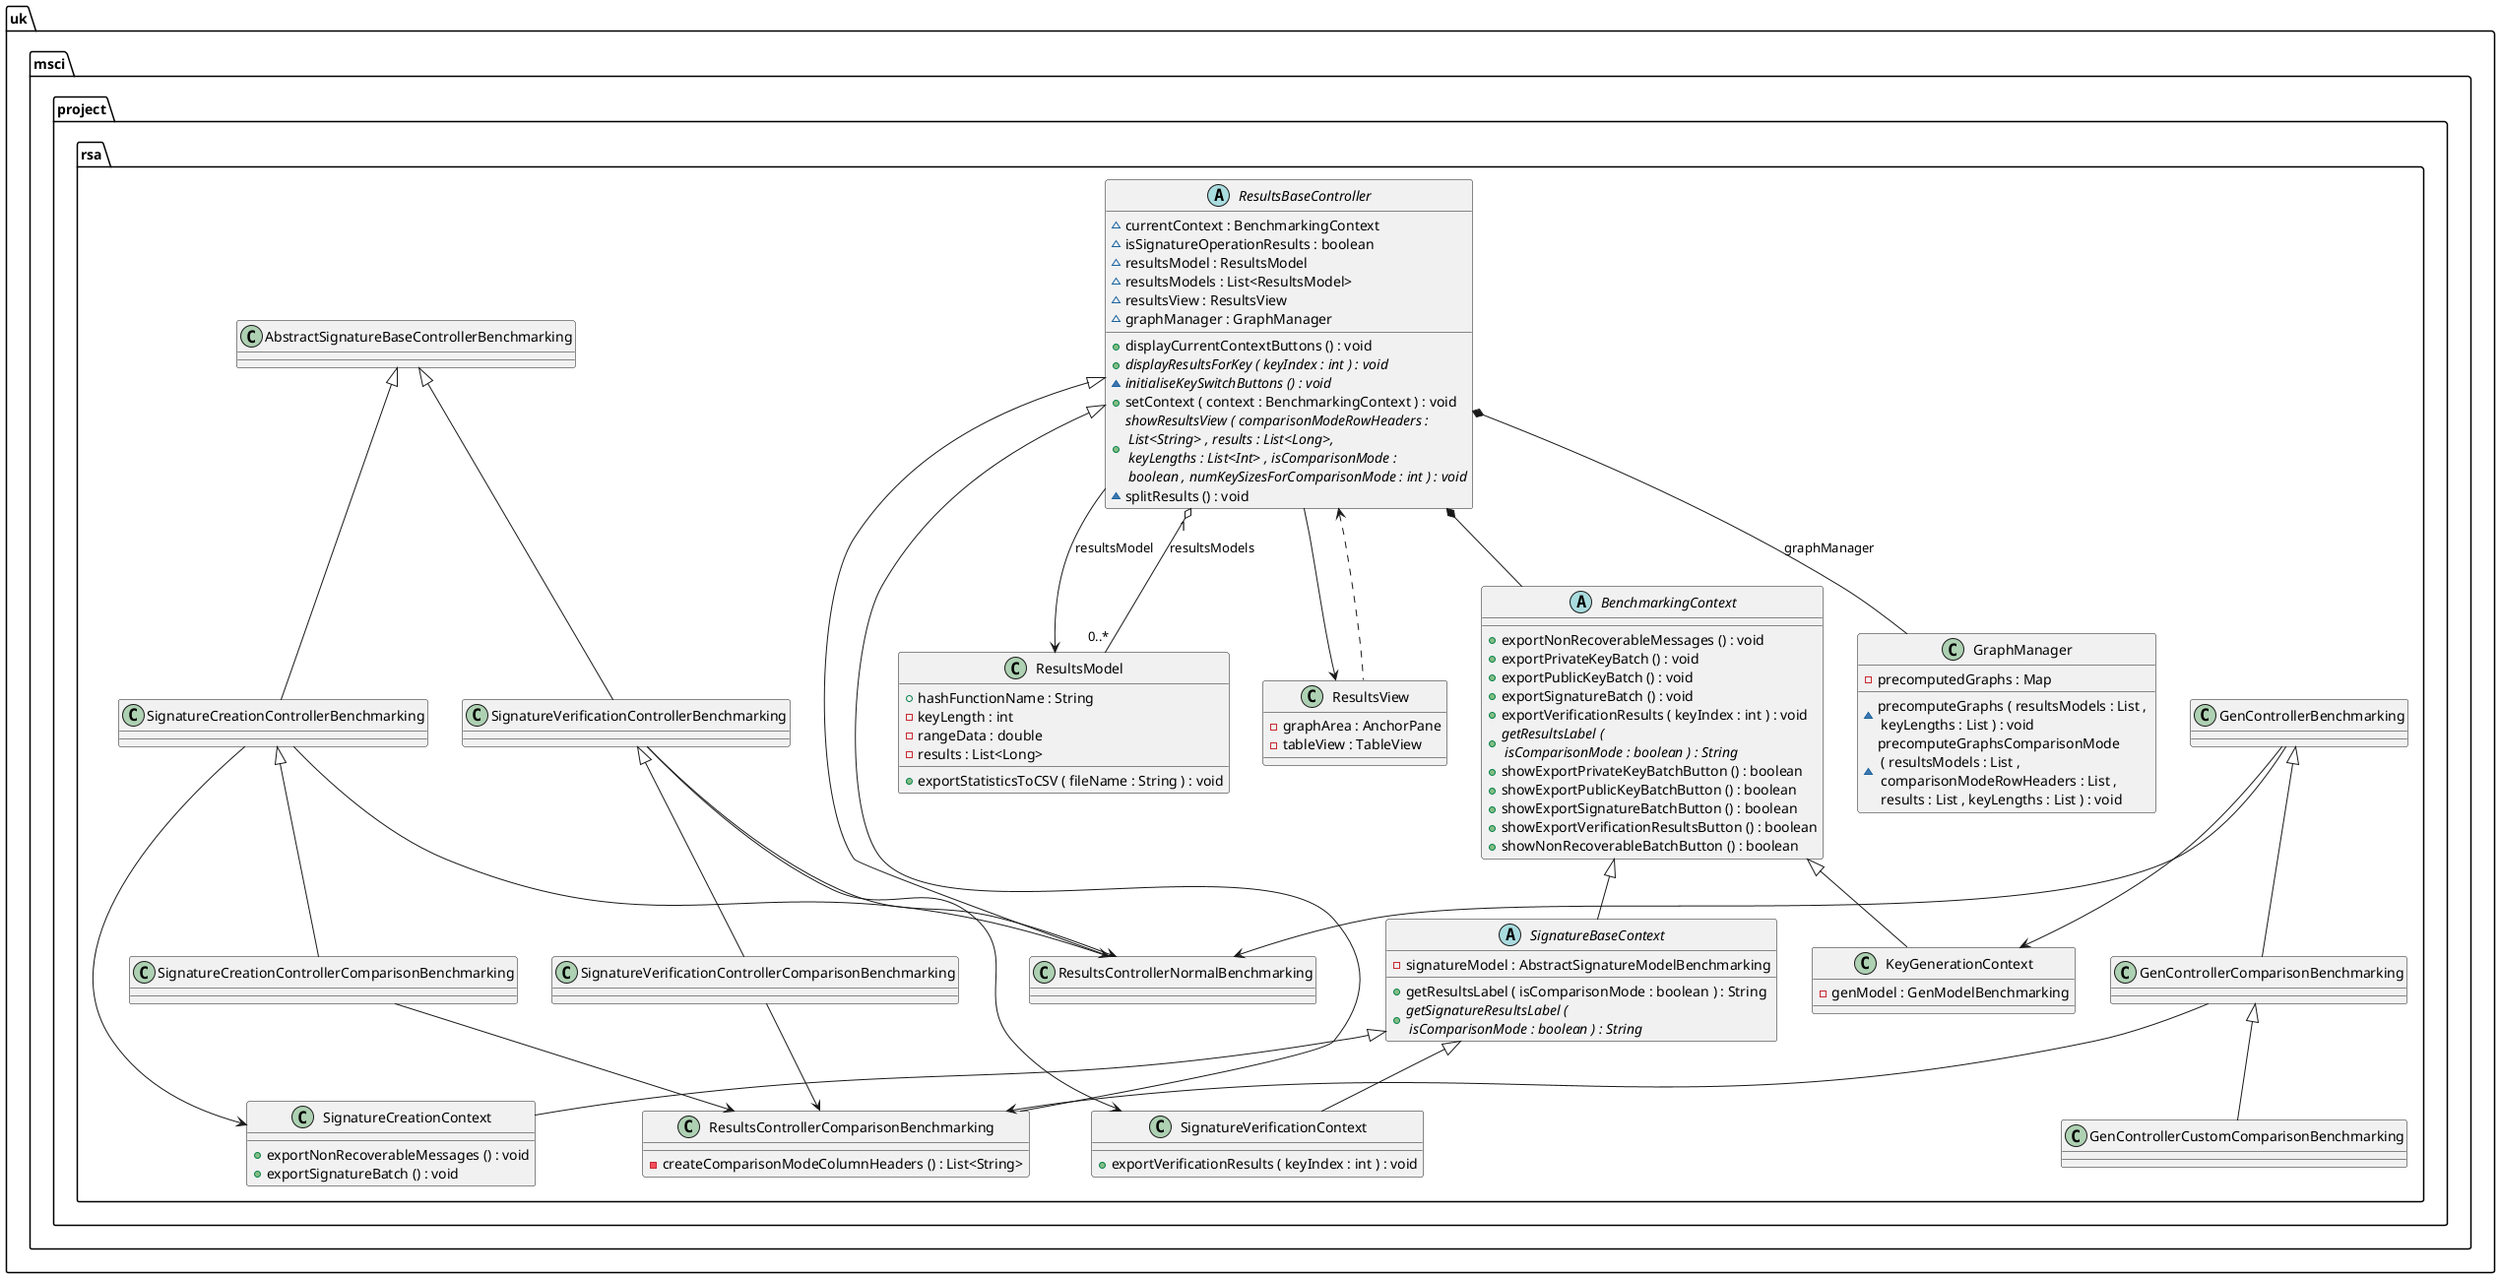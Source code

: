 @startuml

class uk.msci.project.rsa.GraphManager {
	{field} -precomputedGraphs : Map
	{method} ~precomputeGraphs ( resultsModels : List , \n keyLengths : List ) : void
	{method} ~precomputeGraphsComparisonMode \n ( resultsModels : List ,\n comparisonModeRowHeaders : List , \n results : List , keyLengths : List ) : void

}

abstract class uk.msci.project.rsa.ResultsBaseController {
  {field} ~currentContext : BenchmarkingContext
	{field} ~isSignatureOperationResults : boolean
	{field} ~resultsModel : ResultsModel
	{field} ~resultsModels : List<ResultsModel>
	{field} ~resultsView : ResultsView
	{field} ~graphManager : GraphManager
	{method} +displayCurrentContextButtons () : void
	{method}  {abstract} +displayResultsForKey ( keyIndex : int ) : void
	{method}  {abstract} ~initialiseKeySwitchButtons () : void
	{method} +setContext ( context : BenchmarkingContext ) : void
	{method}  {abstract} +showResultsView ( comparisonModeRowHeaders : \n List<String> , results : List<Long>, \n keyLengths : List<Int> , isComparisonMode : \n boolean , numKeySizesForComparisonMode : int ) : void
	{method} ~splitResults () : void
}


class uk.msci.project.rsa.ResultsControllerComparisonBenchmarking extends uk.msci.project.rsa.ResultsBaseController {
	{method} -createComparisonModeColumnHeaders () : List<String>
}


class uk.msci.project.rsa.ResultsControllerNormalBenchmarking extends uk.msci.project.rsa.ResultsBaseController {}


class uk.msci.project.rsa.ResultsModel {
	{field} +hashFunctionName : String
	{field} -keyLength : int
	{field} -rangeData : double
	{field} -results : List<Long>
	{method} +exportStatisticsToCSV ( fileName : String ) : void
}



class uk.msci.project.rsa.ResultsView {
	{field} -graphArea : AnchorPane
	{field} -tableView : TableView
}


abstract class uk.msci.project.rsa.BenchmarkingContext {
	{method} +exportNonRecoverableMessages () : void
	{method} +exportPrivateKeyBatch () : void
	{method} +exportPublicKeyBatch () : void
	{method} +exportSignatureBatch () : void
	{method} +exportVerificationResults ( keyIndex : int ) : void
	{method}  {abstract} +getResultsLabel ( \n isComparisonMode : boolean ) : String
	{method} +showExportPrivateKeyBatchButton () : boolean
	{method} +showExportPublicKeyBatchButton () : boolean
	{method} +showExportSignatureBatchButton () : boolean
	{method} +showExportVerificationResultsButton () : boolean
	{method} +showNonRecoverableBatchButton () : boolean
}

abstract class uk.msci.project.rsa.SignatureBaseContext extends uk.msci.project.rsa.BenchmarkingContext{
  {field} -signatureModel : AbstractSignatureModelBenchmarking
	{method} +getResultsLabel ( isComparisonMode : boolean ) : String
	{method}  {abstract} +getSignatureResultsLabel ( \n isComparisonMode : boolean ) : String

}



class uk.msci.project.rsa.SignatureCreationContext extends uk.msci.project.rsa.SignatureBaseContext{
  {method} +exportNonRecoverableMessages () : void
	{method} +exportSignatureBatch () : void
}

class uk.msci.project.rsa.SignatureVerificationContext extends uk.msci.project.rsa.SignatureBaseContext{
  {method} +exportVerificationResults ( keyIndex : int ) : void
}

class uk.msci.project.rsa.KeyGenerationContext extends uk.msci.project.rsa.BenchmarkingContext{
 {field} -genModel : GenModelBenchmarking
}

class uk.msci.project.rsa.GenControllerBenchmarking {}


class uk.msci.project.rsa.GenControllerComparisonBenchmarking extends uk.msci.project.rsa.GenControllerBenchmarking{}


class uk.msci.project.rsa.GenControllerCustomComparisonBenchmarking extends uk.msci.project.rsa.GenControllerComparisonBenchmarking {}


' remove
class uk.msci.project.rsa.SignatureVerificationControllerBenchmarking extends uk.msci.project.rsa.AbstractSignatureBaseControllerBenchmarking {}
class uk.msci.project.rsa.SignatureVerificationControllerComparisonBenchmarking extends uk.msci.project.rsa.SignatureVerificationControllerBenchmarking {}
class uk.msci.project.rsa.SignatureCreationControllerBenchmarking extends uk.msci.project.rsa.AbstractSignatureBaseControllerBenchmarking {}
class uk.msci.project.rsa.SignatureCreationControllerComparisonBenchmarking extends uk.msci.project.rsa.SignatureCreationControllerBenchmarking {}

uk.msci.project.rsa.ResultsBaseController *--  uk.msci.project.rsa.BenchmarkingContext
uk.msci.project.rsa.ResultsBaseController *--  uk.msci.project.rsa.GraphManager : graphManager

uk.msci.project.rsa.ResultsBaseController -->  uk.msci.project.rsa.ResultsView
uk.msci.project.rsa.ResultsBaseController <..  uk.msci.project.rsa.ResultsView

uk.msci.project.rsa.ResultsBaseController "1" o-- "0..*"  uk.msci.project.rsa.ResultsModel : resultsModels
uk.msci.project.rsa.ResultsBaseController -->  uk.msci.project.rsa.ResultsModel : resultsModel

uk.msci.project.rsa.GenControllerBenchmarking -->  uk.msci.project.rsa.KeyGenerationContext
uk.msci.project.rsa.SignatureCreationControllerBenchmarking -->  uk.msci.project.rsa.SignatureCreationContext
uk.msci.project.rsa.SignatureVerificationControllerBenchmarking -->  uk.msci.project.rsa.SignatureVerificationContext

uk.msci.project.rsa.GenControllerBenchmarking -->  uk.msci.project.rsa.ResultsControllerNormalBenchmarking
uk.msci.project.rsa.GenControllerComparisonBenchmarking -->  uk.msci.project.rsa.ResultsControllerComparisonBenchmarking

uk.msci.project.rsa.SignatureCreationControllerBenchmarking -->  uk.msci.project.rsa.ResultsControllerNormalBenchmarking
uk.msci.project.rsa.SignatureCreationControllerComparisonBenchmarking -->  uk.msci.project.rsa.ResultsControllerComparisonBenchmarking

uk.msci.project.rsa.SignatureVerificationControllerBenchmarking -->  uk.msci.project.rsa.ResultsControllerNormalBenchmarking
uk.msci.project.rsa.SignatureVerificationControllerComparisonBenchmarking -->  uk.msci.project.rsa.ResultsControllerComparisonBenchmarking


@enduml

